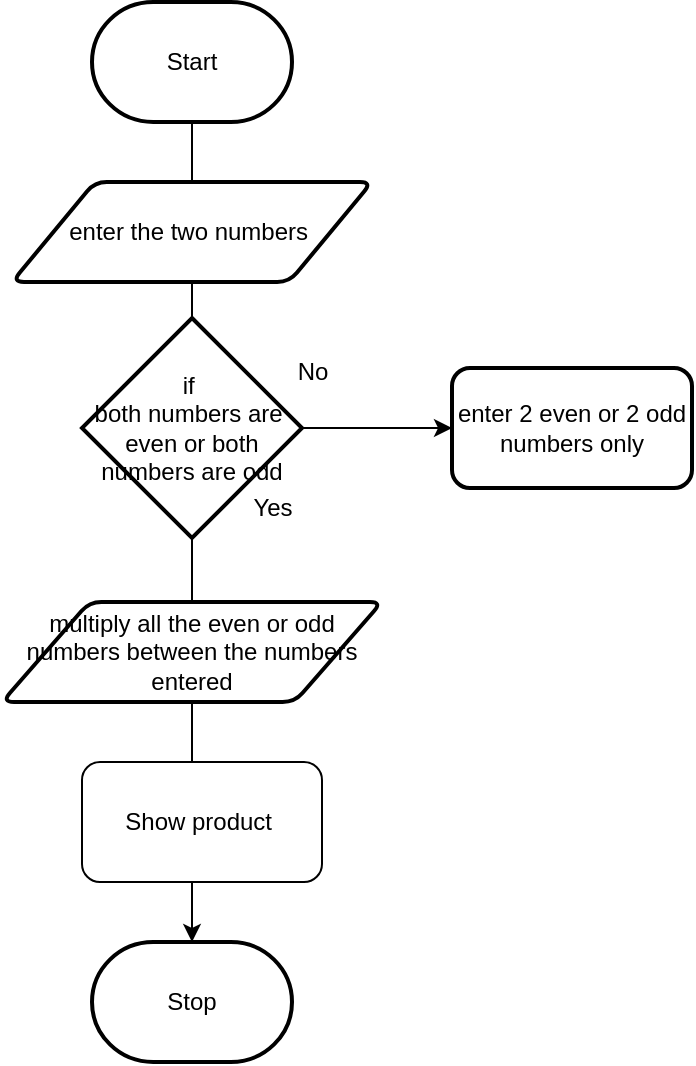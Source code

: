 <mxfile>
    <diagram id="HIP3nbAZw_EuaXWnEj3U" name="Page-1">
        <mxGraphModel dx="702" dy="442" grid="1" gridSize="10" guides="1" tooltips="1" connect="1" arrows="1" fold="1" page="1" pageScale="1" pageWidth="850" pageHeight="1100" math="0" shadow="0">
            <root>
                <mxCell id="0"/>
                <mxCell id="1" parent="0"/>
                <mxCell id="4" style="edgeStyle=orthogonalEdgeStyle;html=1;rounded=0;" parent="1" source="2" target="3" edge="1">
                    <mxGeometry relative="1" as="geometry"/>
                </mxCell>
                <mxCell id="2" value="Start" style="strokeWidth=2;html=1;shape=mxgraph.flowchart.terminator;whiteSpace=wrap;" parent="1" vertex="1">
                    <mxGeometry x="230" y="30" width="100" height="60" as="geometry"/>
                </mxCell>
                <mxCell id="3" value="Stop" style="strokeWidth=2;html=1;shape=mxgraph.flowchart.terminator;whiteSpace=wrap;" parent="1" vertex="1">
                    <mxGeometry x="230" y="500" width="100" height="60" as="geometry"/>
                </mxCell>
                <mxCell id="5" value="enter the two numbers&amp;nbsp;" style="shape=parallelogram;html=1;strokeWidth=2;perimeter=parallelogramPerimeter;whiteSpace=wrap;rounded=1;arcSize=12;size=0.23;" vertex="1" parent="1">
                    <mxGeometry x="190" y="120" width="180" height="50" as="geometry"/>
                </mxCell>
                <mxCell id="13" value="" style="edgeStyle=none;html=1;" edge="1" parent="1" source="6" target="12">
                    <mxGeometry relative="1" as="geometry"/>
                </mxCell>
                <mxCell id="6" value="if&amp;nbsp;&lt;div&gt;both numbers are&amp;nbsp;&lt;/div&gt;&lt;div&gt;even or both&lt;/div&gt;&lt;div&gt;numbers are odd&lt;/div&gt;" style="strokeWidth=2;html=1;shape=mxgraph.flowchart.decision;whiteSpace=wrap;" vertex="1" parent="1">
                    <mxGeometry x="225" y="188" width="110" height="110" as="geometry"/>
                </mxCell>
                <mxCell id="7" value="Yes" style="text;html=1;align=center;verticalAlign=middle;resizable=0;points=[];autosize=1;strokeColor=none;fillColor=none;" vertex="1" parent="1">
                    <mxGeometry x="300" y="268" width="40" height="30" as="geometry"/>
                </mxCell>
                <mxCell id="8" value="No" style="text;html=1;align=center;verticalAlign=middle;resizable=0;points=[];autosize=1;strokeColor=none;fillColor=none;" vertex="1" parent="1">
                    <mxGeometry x="320" y="200" width="40" height="30" as="geometry"/>
                </mxCell>
                <mxCell id="9" value="multiply all the even or odd numbers between the numbers&lt;div&gt;entered&lt;/div&gt;" style="shape=parallelogram;html=1;strokeWidth=2;perimeter=parallelogramPerimeter;whiteSpace=wrap;rounded=1;arcSize=12;size=0.23;" vertex="1" parent="1">
                    <mxGeometry x="185" y="330" width="190" height="50" as="geometry"/>
                </mxCell>
                <mxCell id="11" value="Show product&amp;nbsp;" style="rounded=1;whiteSpace=wrap;html=1;" vertex="1" parent="1">
                    <mxGeometry x="225" y="410" width="120" height="60" as="geometry"/>
                </mxCell>
                <mxCell id="12" value="enter 2 even or 2 odd&lt;div&gt;numbers only&lt;/div&gt;" style="rounded=1;whiteSpace=wrap;html=1;strokeWidth=2;" vertex="1" parent="1">
                    <mxGeometry x="410" y="213" width="120" height="60" as="geometry"/>
                </mxCell>
            </root>
        </mxGraphModel>
    </diagram>
</mxfile>